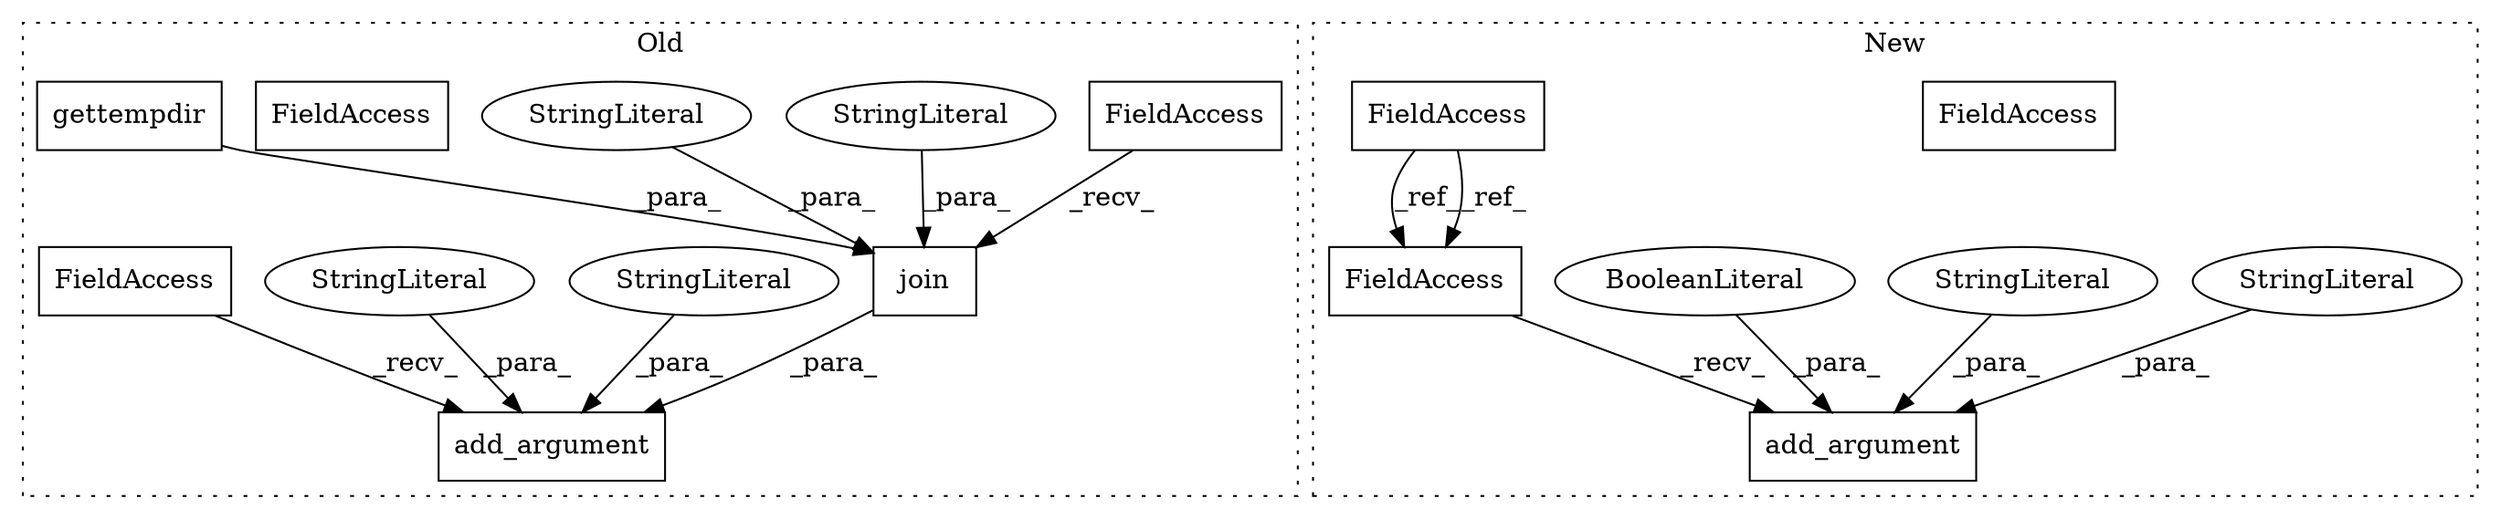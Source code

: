 digraph G {
subgraph cluster0 {
1 [label="join" a="32" s="4865,4921" l="5,1" shape="box"];
5 [label="FieldAccess" a="22" s="4857" l="7" shape="box"];
6 [label="StringLiteral" a="45" s="4910" l="11" shape="ellipse"];
8 [label="StringLiteral" a="45" s="4892" l="17" shape="ellipse"];
9 [label="add_argument" a="32" s="4824,5006" l="13,1" shape="box"];
11 [label="FieldAccess" a="22" s="4817" l="6" shape="box"];
12 [label="gettempdir" a="32" s="4879" l="12" shape="box"];
13 [label="StringLiteral" a="45" s="4837" l="12" shape="ellipse"];
14 [label="StringLiteral" a="45" s="4923" l="83" shape="ellipse"];
17 [label="FieldAccess" a="22" s="4817" l="6" shape="box"];
label = "Old";
style="dotted";
}
subgraph cluster1 {
2 [label="add_argument" a="32" s="4813,4927" l="13,1" shape="box"];
3 [label="StringLiteral" a="45" s="4844" l="83" shape="ellipse"];
4 [label="StringLiteral" a="45" s="4826" l="12" shape="ellipse"];
7 [label="BooleanLiteral" a="9" s="4839" l="4" shape="ellipse"];
10 [label="FieldAccess" a="22" s="4806" l="6" shape="box"];
15 [label="FieldAccess" a="22" s="4728" l="6" shape="box"];
16 [label="FieldAccess" a="22" s="4806" l="6" shape="box"];
label = "New";
style="dotted";
}
1 -> 9 [label="_para_"];
3 -> 2 [label="_para_"];
4 -> 2 [label="_para_"];
5 -> 1 [label="_recv_"];
6 -> 1 [label="_para_"];
7 -> 2 [label="_para_"];
8 -> 1 [label="_para_"];
12 -> 1 [label="_para_"];
13 -> 9 [label="_para_"];
14 -> 9 [label="_para_"];
15 -> 16 [label="_ref_"];
15 -> 16 [label="_ref_"];
16 -> 2 [label="_recv_"];
17 -> 9 [label="_recv_"];
}
